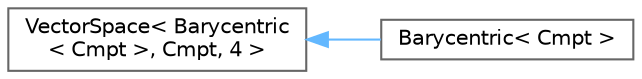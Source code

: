 digraph "Graphical Class Hierarchy"
{
 // LATEX_PDF_SIZE
  bgcolor="transparent";
  edge [fontname=Helvetica,fontsize=10,labelfontname=Helvetica,labelfontsize=10];
  node [fontname=Helvetica,fontsize=10,shape=box,height=0.2,width=0.4];
  rankdir="LR";
  Node0 [id="Node000000",label="VectorSpace\< Barycentric\l\< Cmpt \>, Cmpt, 4 \>",height=0.2,width=0.4,color="grey40", fillcolor="white", style="filled",URL="$classFoam_1_1VectorSpace.html",tooltip=" "];
  Node0 -> Node1 [id="edge5635_Node000000_Node000001",dir="back",color="steelblue1",style="solid",tooltip=" "];
  Node1 [id="Node000001",label="Barycentric\< Cmpt \>",height=0.2,width=0.4,color="grey40", fillcolor="white", style="filled",URL="$classFoam_1_1Barycentric.html",tooltip="Templated 3D Barycentric derived from VectorSpace. Has 4 components, one of which is redundant."];
}
